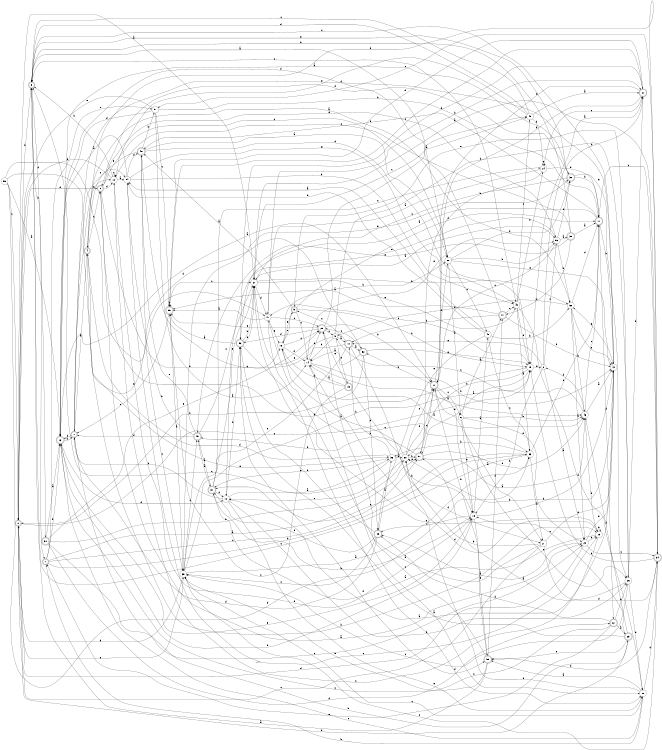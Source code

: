 digraph n50_2 {
__start0 [label="" shape="none"];

rankdir=LR;
size="8,5";

s0 [style="rounded,filled", color="black", fillcolor="white" shape="doublecircle", label="0"];
s1 [style="rounded,filled", color="black", fillcolor="white" shape="doublecircle", label="1"];
s2 [style="filled", color="black", fillcolor="white" shape="circle", label="2"];
s3 [style="rounded,filled", color="black", fillcolor="white" shape="doublecircle", label="3"];
s4 [style="rounded,filled", color="black", fillcolor="white" shape="doublecircle", label="4"];
s5 [style="rounded,filled", color="black", fillcolor="white" shape="doublecircle", label="5"];
s6 [style="filled", color="black", fillcolor="white" shape="circle", label="6"];
s7 [style="rounded,filled", color="black", fillcolor="white" shape="doublecircle", label="7"];
s8 [style="rounded,filled", color="black", fillcolor="white" shape="doublecircle", label="8"];
s9 [style="filled", color="black", fillcolor="white" shape="circle", label="9"];
s10 [style="filled", color="black", fillcolor="white" shape="circle", label="10"];
s11 [style="rounded,filled", color="black", fillcolor="white" shape="doublecircle", label="11"];
s12 [style="filled", color="black", fillcolor="white" shape="circle", label="12"];
s13 [style="rounded,filled", color="black", fillcolor="white" shape="doublecircle", label="13"];
s14 [style="filled", color="black", fillcolor="white" shape="circle", label="14"];
s15 [style="rounded,filled", color="black", fillcolor="white" shape="doublecircle", label="15"];
s16 [style="filled", color="black", fillcolor="white" shape="circle", label="16"];
s17 [style="rounded,filled", color="black", fillcolor="white" shape="doublecircle", label="17"];
s18 [style="filled", color="black", fillcolor="white" shape="circle", label="18"];
s19 [style="filled", color="black", fillcolor="white" shape="circle", label="19"];
s20 [style="filled", color="black", fillcolor="white" shape="circle", label="20"];
s21 [style="filled", color="black", fillcolor="white" shape="circle", label="21"];
s22 [style="filled", color="black", fillcolor="white" shape="circle", label="22"];
s23 [style="rounded,filled", color="black", fillcolor="white" shape="doublecircle", label="23"];
s24 [style="filled", color="black", fillcolor="white" shape="circle", label="24"];
s25 [style="rounded,filled", color="black", fillcolor="white" shape="doublecircle", label="25"];
s26 [style="filled", color="black", fillcolor="white" shape="circle", label="26"];
s27 [style="filled", color="black", fillcolor="white" shape="circle", label="27"];
s28 [style="filled", color="black", fillcolor="white" shape="circle", label="28"];
s29 [style="filled", color="black", fillcolor="white" shape="circle", label="29"];
s30 [style="rounded,filled", color="black", fillcolor="white" shape="doublecircle", label="30"];
s31 [style="rounded,filled", color="black", fillcolor="white" shape="doublecircle", label="31"];
s32 [style="rounded,filled", color="black", fillcolor="white" shape="doublecircle", label="32"];
s33 [style="filled", color="black", fillcolor="white" shape="circle", label="33"];
s34 [style="rounded,filled", color="black", fillcolor="white" shape="doublecircle", label="34"];
s35 [style="rounded,filled", color="black", fillcolor="white" shape="doublecircle", label="35"];
s36 [style="filled", color="black", fillcolor="white" shape="circle", label="36"];
s37 [style="rounded,filled", color="black", fillcolor="white" shape="doublecircle", label="37"];
s38 [style="rounded,filled", color="black", fillcolor="white" shape="doublecircle", label="38"];
s39 [style="filled", color="black", fillcolor="white" shape="circle", label="39"];
s40 [style="filled", color="black", fillcolor="white" shape="circle", label="40"];
s41 [style="filled", color="black", fillcolor="white" shape="circle", label="41"];
s42 [style="filled", color="black", fillcolor="white" shape="circle", label="42"];
s43 [style="filled", color="black", fillcolor="white" shape="circle", label="43"];
s44 [style="rounded,filled", color="black", fillcolor="white" shape="doublecircle", label="44"];
s45 [style="filled", color="black", fillcolor="white" shape="circle", label="45"];
s46 [style="filled", color="black", fillcolor="white" shape="circle", label="46"];
s47 [style="rounded,filled", color="black", fillcolor="white" shape="doublecircle", label="47"];
s48 [style="rounded,filled", color="black", fillcolor="white" shape="doublecircle", label="48"];
s49 [style="rounded,filled", color="black", fillcolor="white" shape="doublecircle", label="49"];
s50 [style="filled", color="black", fillcolor="white" shape="circle", label="50"];
s51 [style="filled", color="black", fillcolor="white" shape="circle", label="51"];
s52 [style="rounded,filled", color="black", fillcolor="white" shape="doublecircle", label="52"];
s53 [style="filled", color="black", fillcolor="white" shape="circle", label="53"];
s54 [style="filled", color="black", fillcolor="white" shape="circle", label="54"];
s55 [style="rounded,filled", color="black", fillcolor="white" shape="doublecircle", label="55"];
s56 [style="rounded,filled", color="black", fillcolor="white" shape="doublecircle", label="56"];
s57 [style="rounded,filled", color="black", fillcolor="white" shape="doublecircle", label="57"];
s58 [style="filled", color="black", fillcolor="white" shape="circle", label="58"];
s59 [style="rounded,filled", color="black", fillcolor="white" shape="doublecircle", label="59"];
s60 [style="filled", color="black", fillcolor="white" shape="circle", label="60"];
s61 [style="rounded,filled", color="black", fillcolor="white" shape="doublecircle", label="61"];
s0 -> s27 [label="a"];
s0 -> s3 [label="b"];
s0 -> s19 [label="c"];
s0 -> s8 [label="d"];
s0 -> s39 [label="e"];
s1 -> s4 [label="a"];
s1 -> s23 [label="b"];
s1 -> s54 [label="c"];
s1 -> s13 [label="d"];
s1 -> s12 [label="e"];
s2 -> s22 [label="a"];
s2 -> s18 [label="b"];
s2 -> s53 [label="c"];
s2 -> s37 [label="d"];
s2 -> s44 [label="e"];
s3 -> s20 [label="a"];
s3 -> s7 [label="b"];
s3 -> s43 [label="c"];
s3 -> s30 [label="d"];
s3 -> s32 [label="e"];
s4 -> s50 [label="a"];
s4 -> s29 [label="b"];
s4 -> s8 [label="c"];
s4 -> s34 [label="d"];
s4 -> s36 [label="e"];
s5 -> s48 [label="a"];
s5 -> s19 [label="b"];
s5 -> s14 [label="c"];
s5 -> s17 [label="d"];
s5 -> s16 [label="e"];
s6 -> s47 [label="a"];
s6 -> s46 [label="b"];
s6 -> s26 [label="c"];
s6 -> s22 [label="d"];
s6 -> s18 [label="e"];
s7 -> s57 [label="a"];
s7 -> s13 [label="b"];
s7 -> s57 [label="c"];
s7 -> s33 [label="d"];
s7 -> s51 [label="e"];
s8 -> s22 [label="a"];
s8 -> s16 [label="b"];
s8 -> s20 [label="c"];
s8 -> s12 [label="d"];
s8 -> s53 [label="e"];
s9 -> s44 [label="a"];
s9 -> s14 [label="b"];
s9 -> s15 [label="c"];
s9 -> s26 [label="d"];
s9 -> s27 [label="e"];
s10 -> s36 [label="a"];
s10 -> s26 [label="b"];
s10 -> s1 [label="c"];
s10 -> s56 [label="d"];
s10 -> s28 [label="e"];
s11 -> s21 [label="a"];
s11 -> s52 [label="b"];
s11 -> s6 [label="c"];
s11 -> s20 [label="d"];
s11 -> s18 [label="e"];
s12 -> s54 [label="a"];
s12 -> s3 [label="b"];
s12 -> s12 [label="c"];
s12 -> s0 [label="d"];
s12 -> s18 [label="e"];
s13 -> s11 [label="a"];
s13 -> s1 [label="b"];
s13 -> s28 [label="c"];
s13 -> s10 [label="d"];
s13 -> s18 [label="e"];
s14 -> s46 [label="a"];
s14 -> s42 [label="b"];
s14 -> s28 [label="c"];
s14 -> s25 [label="d"];
s14 -> s53 [label="e"];
s15 -> s14 [label="a"];
s15 -> s18 [label="b"];
s15 -> s55 [label="c"];
s15 -> s16 [label="d"];
s15 -> s25 [label="e"];
s16 -> s46 [label="a"];
s16 -> s20 [label="b"];
s16 -> s25 [label="c"];
s16 -> s14 [label="d"];
s16 -> s5 [label="e"];
s17 -> s56 [label="a"];
s17 -> s42 [label="b"];
s17 -> s34 [label="c"];
s17 -> s61 [label="d"];
s17 -> s48 [label="e"];
s18 -> s40 [label="a"];
s18 -> s13 [label="b"];
s18 -> s38 [label="c"];
s18 -> s42 [label="d"];
s18 -> s59 [label="e"];
s19 -> s57 [label="a"];
s19 -> s60 [label="b"];
s19 -> s41 [label="c"];
s19 -> s8 [label="d"];
s19 -> s2 [label="e"];
s20 -> s6 [label="a"];
s20 -> s53 [label="b"];
s20 -> s40 [label="c"];
s20 -> s32 [label="d"];
s20 -> s42 [label="e"];
s21 -> s41 [label="a"];
s21 -> s60 [label="b"];
s21 -> s0 [label="c"];
s21 -> s34 [label="d"];
s21 -> s42 [label="e"];
s22 -> s38 [label="a"];
s22 -> s29 [label="b"];
s22 -> s34 [label="c"];
s22 -> s0 [label="d"];
s22 -> s42 [label="e"];
s23 -> s56 [label="a"];
s23 -> s0 [label="b"];
s23 -> s18 [label="c"];
s23 -> s46 [label="d"];
s23 -> s59 [label="e"];
s24 -> s41 [label="a"];
s24 -> s57 [label="b"];
s24 -> s37 [label="c"];
s24 -> s17 [label="d"];
s24 -> s24 [label="e"];
s25 -> s45 [label="a"];
s25 -> s11 [label="b"];
s25 -> s9 [label="c"];
s25 -> s56 [label="d"];
s25 -> s55 [label="e"];
s26 -> s57 [label="a"];
s26 -> s37 [label="b"];
s26 -> s39 [label="c"];
s26 -> s28 [label="d"];
s26 -> s5 [label="e"];
s27 -> s53 [label="a"];
s27 -> s50 [label="b"];
s27 -> s45 [label="c"];
s27 -> s41 [label="d"];
s27 -> s43 [label="e"];
s28 -> s59 [label="a"];
s28 -> s7 [label="b"];
s28 -> s39 [label="c"];
s28 -> s34 [label="d"];
s28 -> s60 [label="e"];
s29 -> s31 [label="a"];
s29 -> s29 [label="b"];
s29 -> s12 [label="c"];
s29 -> s14 [label="d"];
s29 -> s27 [label="e"];
s30 -> s13 [label="a"];
s30 -> s60 [label="b"];
s30 -> s22 [label="c"];
s30 -> s61 [label="d"];
s30 -> s25 [label="e"];
s31 -> s49 [label="a"];
s31 -> s18 [label="b"];
s31 -> s24 [label="c"];
s31 -> s10 [label="d"];
s31 -> s27 [label="e"];
s32 -> s13 [label="a"];
s32 -> s17 [label="b"];
s32 -> s27 [label="c"];
s32 -> s8 [label="d"];
s32 -> s26 [label="e"];
s33 -> s21 [label="a"];
s33 -> s36 [label="b"];
s33 -> s3 [label="c"];
s33 -> s17 [label="d"];
s33 -> s31 [label="e"];
s34 -> s27 [label="a"];
s34 -> s19 [label="b"];
s34 -> s39 [label="c"];
s34 -> s59 [label="d"];
s34 -> s51 [label="e"];
s35 -> s17 [label="a"];
s35 -> s3 [label="b"];
s35 -> s12 [label="c"];
s35 -> s47 [label="d"];
s35 -> s49 [label="e"];
s36 -> s60 [label="a"];
s36 -> s44 [label="b"];
s36 -> s3 [label="c"];
s36 -> s4 [label="d"];
s36 -> s31 [label="e"];
s37 -> s19 [label="a"];
s37 -> s11 [label="b"];
s37 -> s55 [label="c"];
s37 -> s56 [label="d"];
s37 -> s11 [label="e"];
s38 -> s36 [label="a"];
s38 -> s56 [label="b"];
s38 -> s39 [label="c"];
s38 -> s1 [label="d"];
s38 -> s31 [label="e"];
s39 -> s33 [label="a"];
s39 -> s19 [label="b"];
s39 -> s49 [label="c"];
s39 -> s0 [label="d"];
s39 -> s32 [label="e"];
s40 -> s54 [label="a"];
s40 -> s50 [label="b"];
s40 -> s33 [label="c"];
s40 -> s54 [label="d"];
s40 -> s38 [label="e"];
s41 -> s55 [label="a"];
s41 -> s37 [label="b"];
s41 -> s25 [label="c"];
s41 -> s28 [label="d"];
s41 -> s16 [label="e"];
s42 -> s10 [label="a"];
s42 -> s60 [label="b"];
s42 -> s3 [label="c"];
s42 -> s1 [label="d"];
s42 -> s50 [label="e"];
s43 -> s33 [label="a"];
s43 -> s24 [label="b"];
s43 -> s45 [label="c"];
s43 -> s28 [label="d"];
s43 -> s19 [label="e"];
s44 -> s52 [label="a"];
s44 -> s48 [label="b"];
s44 -> s5 [label="c"];
s44 -> s21 [label="d"];
s44 -> s39 [label="e"];
s45 -> s37 [label="a"];
s45 -> s24 [label="b"];
s45 -> s3 [label="c"];
s45 -> s3 [label="d"];
s45 -> s12 [label="e"];
s46 -> s42 [label="a"];
s46 -> s29 [label="b"];
s46 -> s9 [label="c"];
s46 -> s2 [label="d"];
s46 -> s17 [label="e"];
s47 -> s55 [label="a"];
s47 -> s44 [label="b"];
s47 -> s43 [label="c"];
s47 -> s13 [label="d"];
s47 -> s42 [label="e"];
s48 -> s20 [label="a"];
s48 -> s51 [label="b"];
s48 -> s39 [label="c"];
s48 -> s19 [label="d"];
s48 -> s4 [label="e"];
s49 -> s31 [label="a"];
s49 -> s54 [label="b"];
s49 -> s27 [label="c"];
s49 -> s1 [label="d"];
s49 -> s48 [label="e"];
s50 -> s22 [label="a"];
s50 -> s46 [label="b"];
s50 -> s42 [label="c"];
s50 -> s17 [label="d"];
s50 -> s9 [label="e"];
s51 -> s14 [label="a"];
s51 -> s17 [label="b"];
s51 -> s55 [label="c"];
s51 -> s13 [label="d"];
s51 -> s0 [label="e"];
s52 -> s14 [label="a"];
s52 -> s0 [label="b"];
s52 -> s25 [label="c"];
s52 -> s38 [label="d"];
s52 -> s19 [label="e"];
s53 -> s35 [label="a"];
s53 -> s50 [label="b"];
s53 -> s11 [label="c"];
s53 -> s32 [label="d"];
s53 -> s10 [label="e"];
s54 -> s13 [label="a"];
s54 -> s43 [label="b"];
s54 -> s29 [label="c"];
s54 -> s48 [label="d"];
s54 -> s43 [label="e"];
s55 -> s39 [label="a"];
s55 -> s55 [label="b"];
s55 -> s27 [label="c"];
s55 -> s37 [label="d"];
s55 -> s1 [label="e"];
s56 -> s55 [label="a"];
s56 -> s27 [label="b"];
s56 -> s33 [label="c"];
s56 -> s59 [label="d"];
s56 -> s27 [label="e"];
s57 -> s46 [label="a"];
s57 -> s49 [label="b"];
s57 -> s11 [label="c"];
s57 -> s46 [label="d"];
s57 -> s60 [label="e"];
s58 -> s13 [label="a"];
s58 -> s33 [label="b"];
s58 -> s0 [label="c"];
s58 -> s52 [label="d"];
s58 -> s41 [label="e"];
s59 -> s3 [label="a"];
s59 -> s11 [label="b"];
s59 -> s25 [label="c"];
s59 -> s47 [label="d"];
s59 -> s39 [label="e"];
s60 -> s16 [label="a"];
s60 -> s57 [label="b"];
s60 -> s11 [label="c"];
s60 -> s11 [label="d"];
s60 -> s10 [label="e"];
s61 -> s23 [label="a"];
s61 -> s26 [label="b"];
s61 -> s13 [label="c"];
s61 -> s38 [label="d"];
s61 -> s7 [label="e"];

}